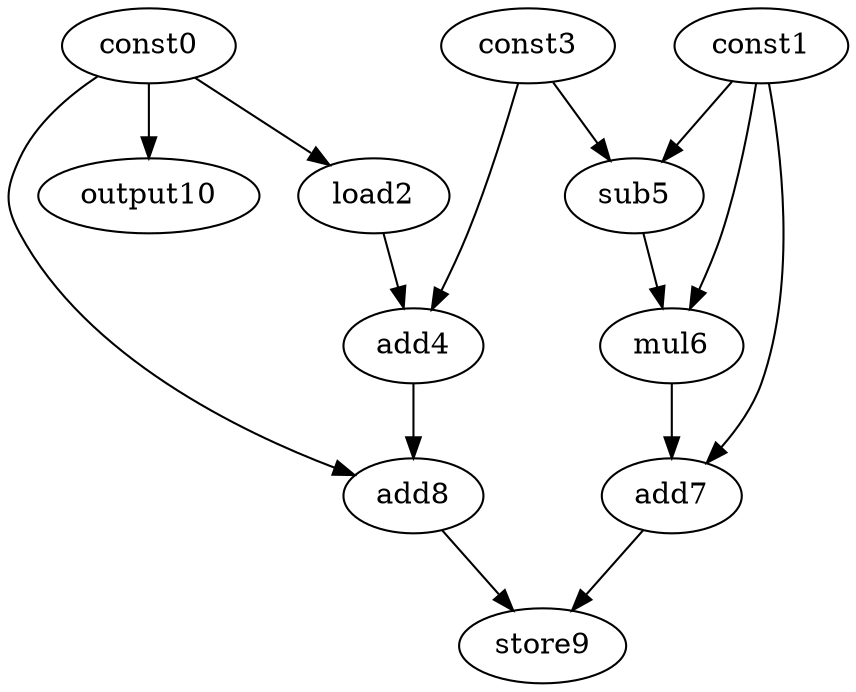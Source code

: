 digraph G { 
const0[opcode=const]; 
const1[opcode=const]; 
load2[opcode=load]; 
const3[opcode=const]; 
add4[opcode=add]; 
sub5[opcode=sub]; 
mul6[opcode=mul]; 
add7[opcode=add]; 
add8[opcode=add]; 
store9[opcode=store]; 
output10[opcode=output]; 
const0->load2[operand=0];
const1->sub5[operand=0];
const3->sub5[operand=1];
const0->output10[operand=0];
load2->add4[operand=0];
const3->add4[operand=1];
const1->mul6[operand=0];
sub5->mul6[operand=1];
const1->add7[operand=0];
mul6->add7[operand=1];
const0->add8[operand=0];
add4->add8[operand=1];
add8->store9[operand=0];
add7->store9[operand=1];
}
